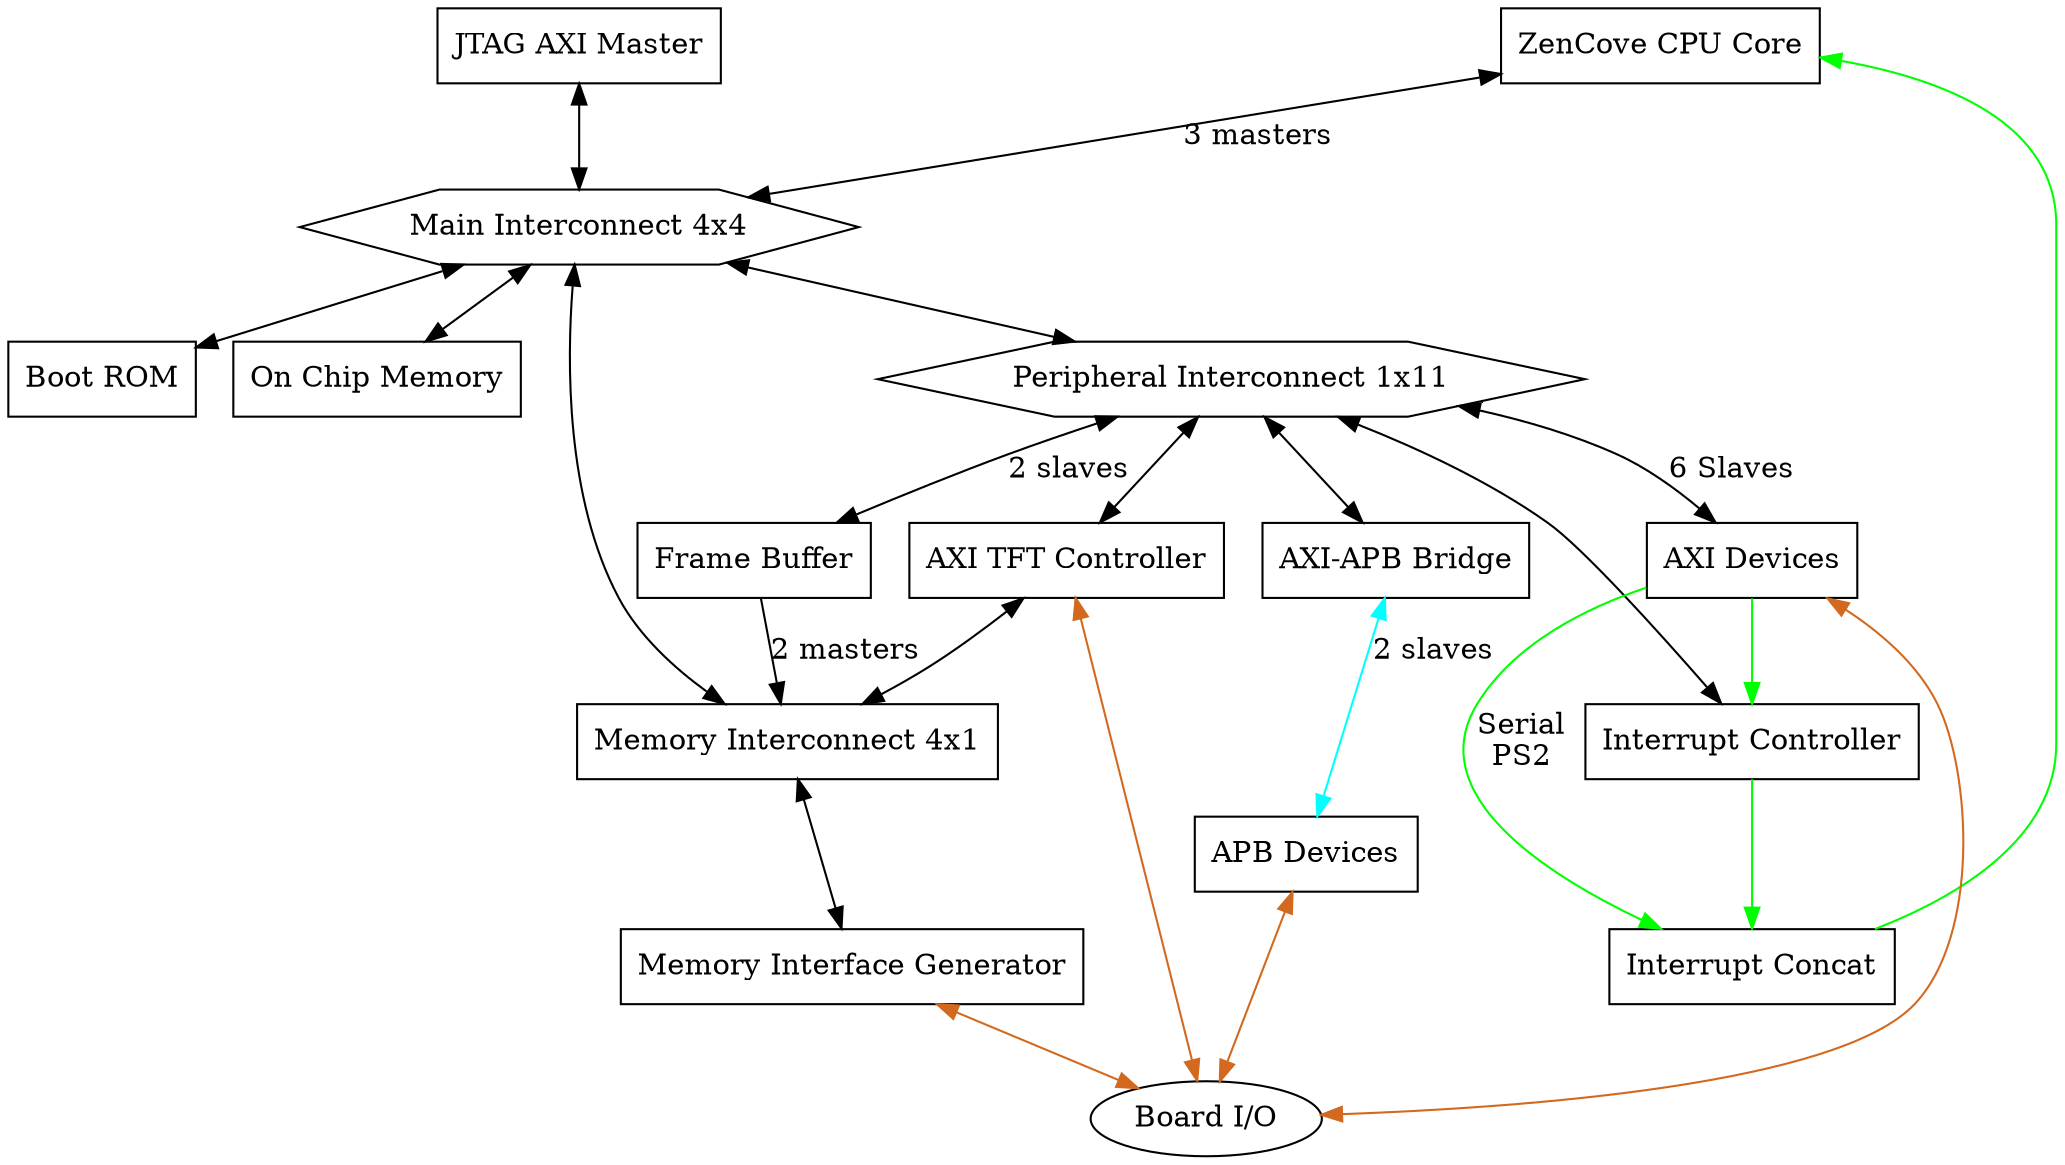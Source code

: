 digraph soc {
    c [label="ZenCove CPU Core" shape="box"];
    ico [label="Interrupt Concat" shape="box"]
    j [label="JTAG AXI Master" shape="box"];
    mi [label="Main Interconnect 4x4" shape="hexagon"];
    pi [label="Peripheral Interconnect 1x11" shape="hexagon"];
    ic [label="Interrupt Controller" shape="box"];
    apb [label="AXI-APB Bridge" shape="box"];
    br [label="Boot ROM" shape="box"];
    om [label="On Chip Memory" shape="box"];
    mig [label="Memory Interface Generator" shape="box"];
    io [label="Board I/O"];
    axi [label="AXI Devices" shape="box"];
    apbd [label="APB Devices" shape="box"];
    mem [label="Memory Interconnect 4x1" shape="box"];
    fb [label="Frame Buffer" shape="box"];
    tft [label="AXI TFT Controller" shape="box"];

    c -> mi [dir=both label="3 masters"];
    j -> mi [dir=both];

    mi -> pi [dir=both];
    mi -> om [dir=both];
    mi -> br [dir=both];
    mi -> mem [dir=both];

    pi -> apb [dir=both];
    pi -> ic [dir=both];
    pi -> axi [dir=both label="6 Slaves"];
    pi -> fb [dir=both label="2 slaves"];
    pi -> tft [dir=both];

    fb -> mem [label="2 masters"];
    tft -> mem [dir="both"];
    mem -> mig [dir="both"];

    axi -> ico [label="Serial\nPS2" color="green"];
    axi -> ic [color="green"];

    ic -> ico [color="green"];
    ico -> c [color="green"];

    apb -> apbd [dir=both label="2 slaves" color="cyan"];

    axi -> io [dir=both color="chocolate"];
    apbd -> io [dir=both color="chocolate"];
    mig -> io [dir=both color="chocolate"];
    tft -> io [dir=both color="chocolate"];
    
}
